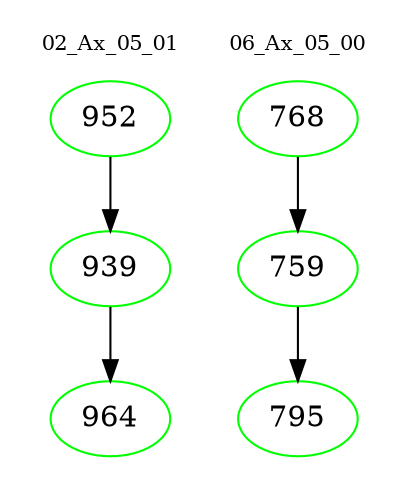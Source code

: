 digraph{
subgraph cluster_0 {
color = white
label = "02_Ax_05_01";
fontsize=10;
T0_952 [label="952", color="green"]
T0_952 -> T0_939 [color="black"]
T0_939 [label="939", color="green"]
T0_939 -> T0_964 [color="black"]
T0_964 [label="964", color="green"]
}
subgraph cluster_1 {
color = white
label = "06_Ax_05_00";
fontsize=10;
T1_768 [label="768", color="green"]
T1_768 -> T1_759 [color="black"]
T1_759 [label="759", color="green"]
T1_759 -> T1_795 [color="black"]
T1_795 [label="795", color="green"]
}
}
